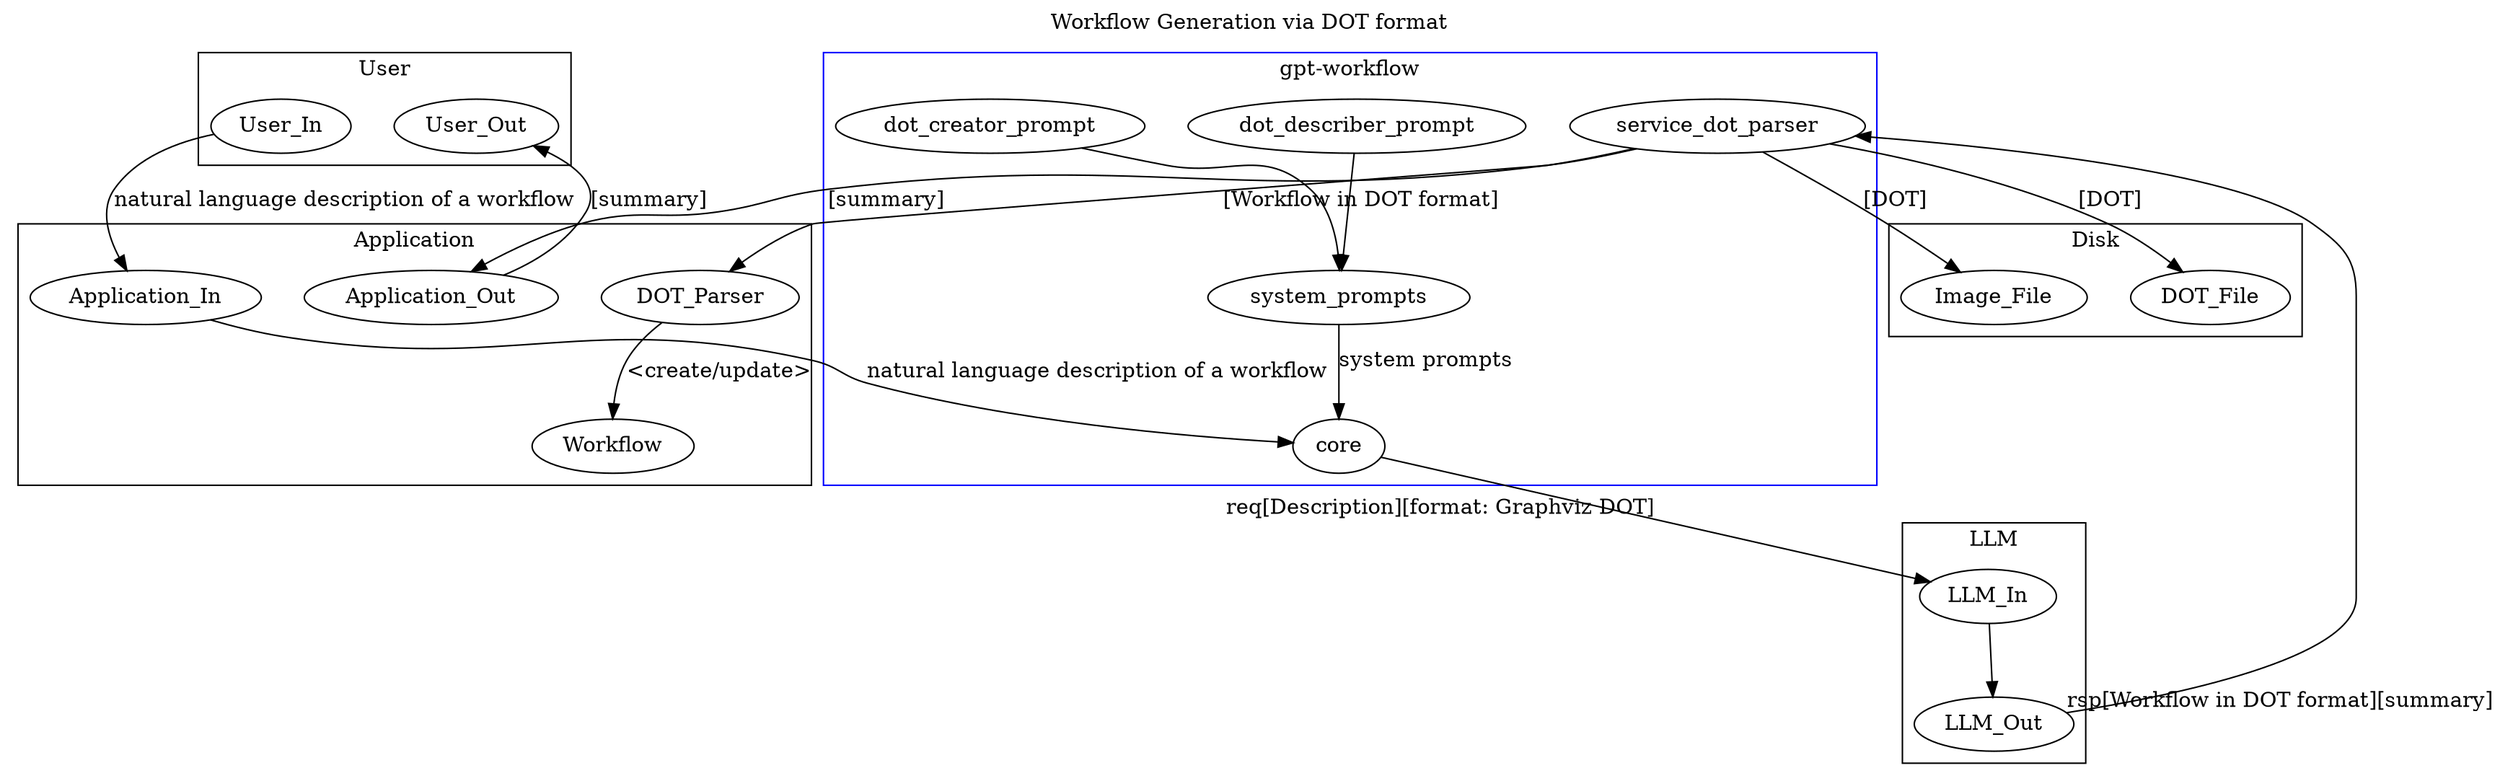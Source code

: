 digraph G {
    graph [
        label = "Workflow Generation via DOT format"
        labelloc = t

        //dpi = 200
        ranksep=0.65
        nodesep=0.40
        rankdir=TB

        len=0
    ]

  subgraph cluster_0 {
    label = "User";

    User_In
    User_Out
  }

  subgraph cluster_1 {
    label = "Application";

    Application_In
    Application_Out
    DOT_Parser
    Workflow
  }

  subgraph cluster_2 {
    color=blue
    label = "gpt-workflow";

    core
    service_dot_parser

    dot_describer_prompt -> system_prompts
    dot_creator_prompt -> system_prompts
  }

  subgraph cluster_3 {
    label = "LLM";

    LLM_In
    LLM_Out
  }

  subgraph cluster_4 {
    label = "Disk";

    Image_File
    DOT_File
  }

    User_In -> Application_In[label="natural language description of a workflow"]
    
    system_prompts -> core [xlabel="system prompts"]

    Application_In -> core [label="natural language description of a workflow"]
    
    core -> LLM_In [xlabel="req[Description][format: Graphviz DOT]"]
    
    LLM_Out -> service_dot_parser [taillabel="rsp[Workflow in DOT format][summary]"]
    
    LLM_In -> LLM_Out
    
    service_dot_parser -> DOT_Parser [label="[Workflow in DOT format]"]
    service_dot_parser -> Application_Out [label="[summary]"]
    DOT_Parser -> Workflow [label="<create/update>"]
    
    Application_Out -> User_Out [label="[summary]"]
    service_dot_parser -> Image_File [label="[DOT]"]
    service_dot_parser -> DOT_File [label="[DOT]"]
}
